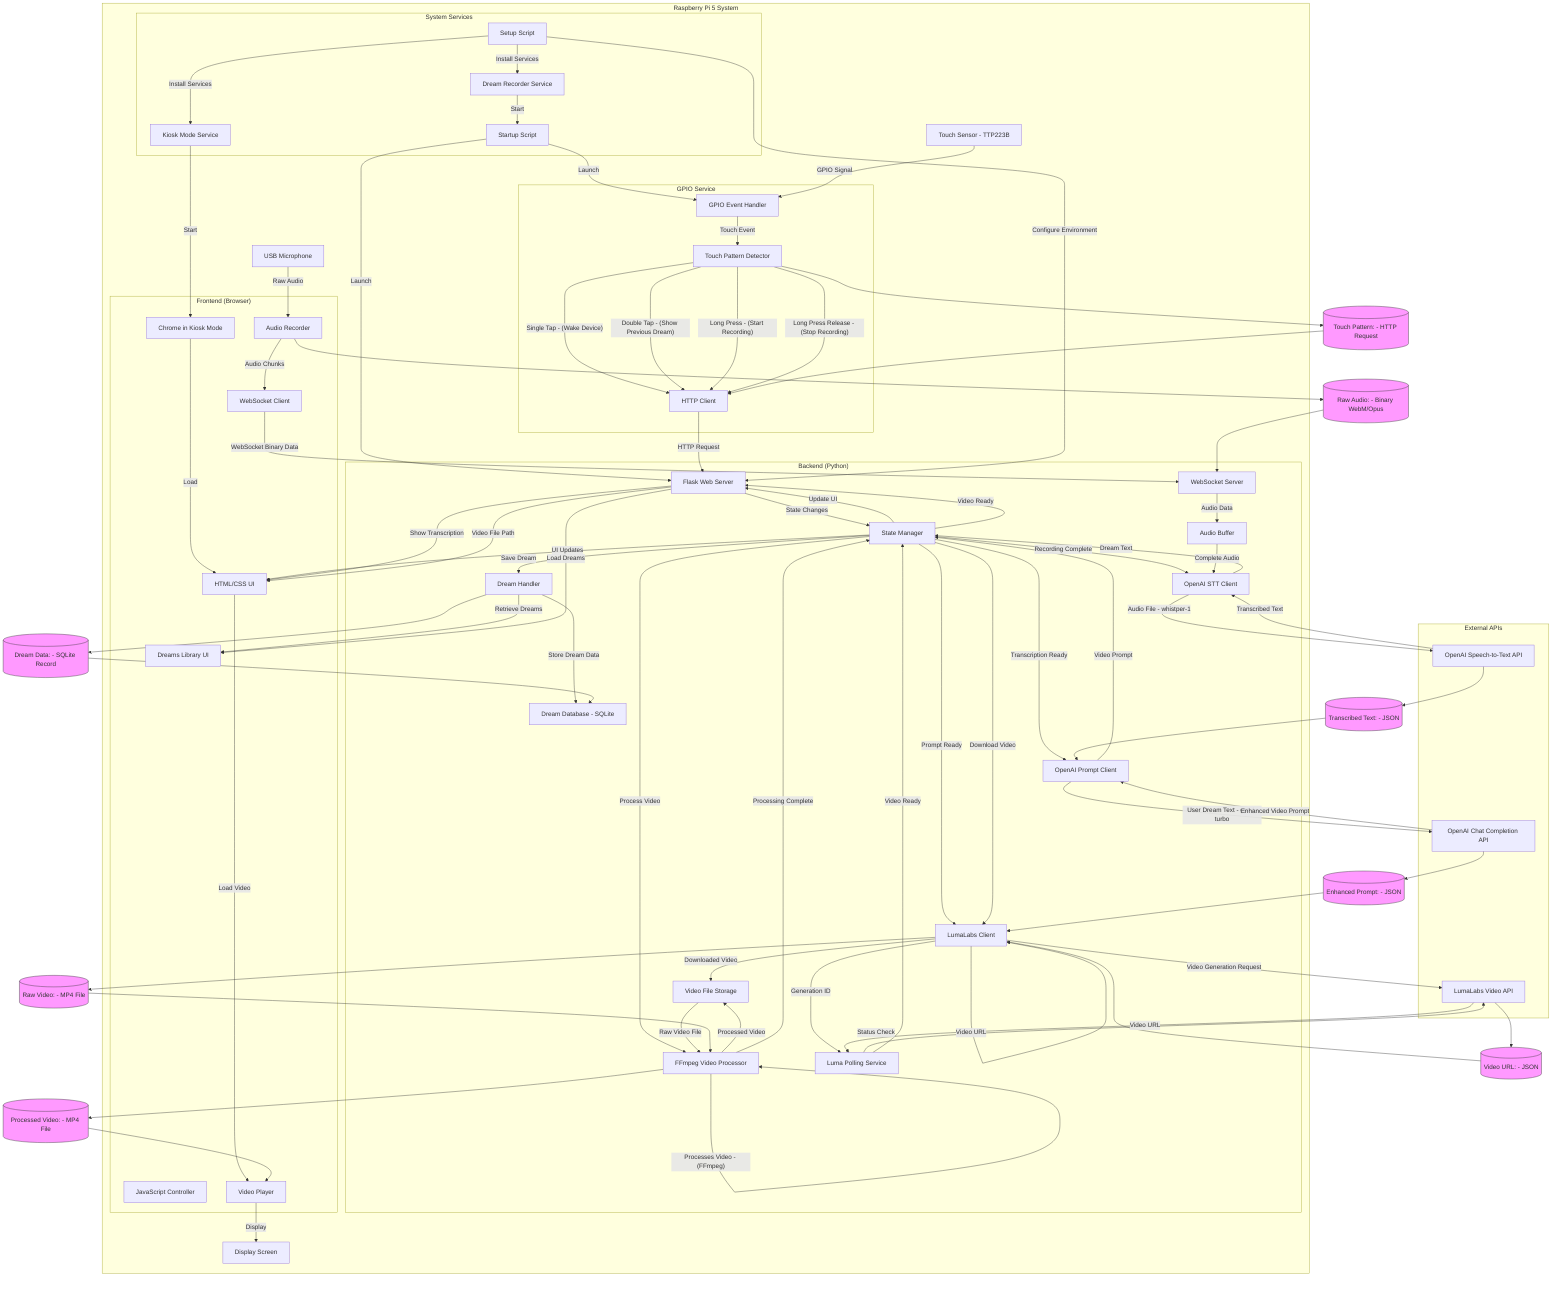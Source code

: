 flowchart TD
    %% Main System Components
    subgraph RaspberryPi["Raspberry Pi 5 System"]
        %% Hardware Input/Output
        TS[Touch Sensor - TTP223B]
        MIC[USB Microphone]
        SCRN[Display Screen]
        
        %% System Services
        subgraph SystemServices["System Services"]
            SYSTEMD_SVC[Dream Recorder Service]
            KIOSK_SVC[Kiosk Mode Service]
            STARTUP_SCRIPT[Startup Script]
            SETUP_SCRIPT[Setup Script]
        end
        
        %% GPIO Service
        subgraph GPIOService["GPIO Service"]
            GPIO_HANDLER[GPIO Event Handler]
            TOUCH_DETECTOR[Touch Pattern Detector]
            HTTP_CLIENT[HTTP Client]
        end
        
        %% Backend Components
        subgraph Backend["Backend (Python)"]
            FLASK[Flask Web Server]
            WS_SERVER[WebSocket Server]
            AUDIO_BUFFER[Audio Buffer]
            STT_CLIENT[OpenAI STT Client]
            PROMPT_CLIENT[OpenAI Prompt Client]
            LUMA_CLIENT[LumaLabs Client]
            VIDEO_PROCESSOR[FFmpeg Video Processor]
            VIDEO_STORAGE[Video File Storage]
            STATE_MANAGER[State Manager]
            POLLING_SERVICE[Luma Polling Service]
            DREAM_DB[Dream Database - SQLite]
            DREAM_HANDLER[Dream Handler]
        end
        
        %% Frontend Components
        subgraph Frontend["Frontend (Browser)"]
            CHROME_KIOSK[Chrome in Kiosk Mode]
            HTML_UI[HTML/CSS UI]
            JS_CONTROLLER[JavaScript Controller]
            AUDIO_RECORDER[Audio Recorder]
            WS_CLIENT[WebSocket Client]
            VIDEO_PLAYER[Video Player]
            DREAMS_UI[Dreams Library UI]
        end
    end
    
    %% External APIs
    subgraph ExternalAPIs["External APIs"]
        OPENAI_STT_API[OpenAI Speech-to-Text API]
        OPENAI_CHAT_API[OpenAI Chat Completion API]
        LUMALABS_API[LumaLabs Video API]
    end
    
    %% System Initialization
    SYSTEMD_SVC -- "Start" --> STARTUP_SCRIPT
    STARTUP_SCRIPT -- "Launch" --> FLASK
    STARTUP_SCRIPT -- "Launch" --> GPIO_HANDLER
    KIOSK_SVC -- "Start" --> CHROME_KIOSK
    CHROME_KIOSK -- "Load" --> HTML_UI
    
    %% GPIO & Touch Handling
    TS -- "GPIO Signal" --> GPIO_HANDLER
    GPIO_HANDLER -- "Touch Event" --> TOUCH_DETECTOR
    TOUCH_DETECTOR -- "Single Tap - (Wake Device)" --> HTTP_CLIENT
    TOUCH_DETECTOR -- "Double Tap - (Show Previous Dream)" --> HTTP_CLIENT
    TOUCH_DETECTOR -- "Long Press - (Start Recording)" --> HTTP_CLIENT
    TOUCH_DETECTOR -- "Long Press Release - (Stop Recording)" --> HTTP_CLIENT
    HTTP_CLIENT -- "HTTP Request" --> FLASK
    
    %% State Management
    FLASK -- "State Changes" --> STATE_MANAGER
    STATE_MANAGER -- "UI Updates" --> HTML_UI
    
    %% Audio Recording Flow
    MIC -- "Raw Audio" --> AUDIO_RECORDER
    AUDIO_RECORDER -- "Audio Chunks" --> WS_CLIENT
    WS_CLIENT -- "WebSocket Binary Data" --> WS_SERVER
    WS_SERVER -- "Audio Data" --> AUDIO_BUFFER
    
    %% Processing Flow
    STATE_MANAGER -- "Recording Complete" --> STT_CLIENT
    AUDIO_BUFFER -- "Complete Audio" --> STT_CLIENT
    STT_CLIENT -- "Audio File - whistper-1" --> OPENAI_STT_API
    OPENAI_STT_API -- "Transcribed Text" --> STT_CLIENT
    STT_CLIENT -- "Dream Text" --> STATE_MANAGER
    STATE_MANAGER -- "Update UI" --> FLASK
    FLASK -- "Show Transcription" --> HTML_UI
    
    %% Prompt Enhancement
    STATE_MANAGER -- "Transcription Ready" --> PROMPT_CLIENT
    PROMPT_CLIENT -- "User Dream Text - gpt-4-turbo" --> OPENAI_CHAT_API
    OPENAI_CHAT_API -- "Enhanced Video Prompt" --> PROMPT_CLIENT
    PROMPT_CLIENT -- "Video Prompt" --> STATE_MANAGER
    
    %% Video Generation
    STATE_MANAGER -- "Prompt Ready" --> LUMA_CLIENT
    LUMA_CLIENT -- "Video Generation Request" --> LUMALABS_API
    LUMA_CLIENT -- "Generation ID" --> POLLING_SERVICE
    POLLING_SERVICE -- "Status Check" --> LUMALABS_API
    LUMALABS_API -- "Video URL" --> POLLING_SERVICE
    POLLING_SERVICE -- "Video Ready" --> STATE_MANAGER
    
    %% Video Post-Processing
    STATE_MANAGER -- "Download Video" --> LUMA_CLIENT
    LUMA_CLIENT -- "Video URL" --> LUMA_CLIENT
    LUMA_CLIENT -- "Downloaded Video" --> VIDEO_STORAGE
    STATE_MANAGER -- "Process Video" --> VIDEO_PROCESSOR
    VIDEO_STORAGE -- "Raw Video File" --> VIDEO_PROCESSOR
    VIDEO_PROCESSOR -- "Processes Video - (FFmpeg)" --> VIDEO_PROCESSOR
    VIDEO_PROCESSOR -- "Processed Video" --> VIDEO_STORAGE
    VIDEO_PROCESSOR -- "Processing Complete" --> STATE_MANAGER
    
    %% Dream Storage
    STATE_MANAGER -- "Save Dream" --> DREAM_HANDLER
    DREAM_HANDLER -- "Store Dream Data" --> DREAM_DB
    DREAM_HANDLER -- "Retrieve Dreams" --> DREAMS_UI
    FLASK -- "Load Dreams" --> DREAMS_UI
    
    %% Video Playback
    STATE_MANAGER -- "Video Ready" --> FLASK
    FLASK -- "Video File Path" --> HTML_UI
    HTML_UI -- "Load Video" --> VIDEO_PLAYER
    VIDEO_PLAYER -- "Display" --> SCRN
    
    %% Setup & Configuration
    SETUP_SCRIPT -- "Install Services" --> SYSTEMD_SVC
    SETUP_SCRIPT -- "Install Services" --> KIOSK_SVC
    SETUP_SCRIPT -- "Configure Environment" --> FLASK
    
    %% Data Specifications
    classDef dataSpec fill:#f9f,stroke:#333,stroke-width:1px
    
    %% Define Key Data Transformations
    RAW_AUDIO[("Raw Audio: - Binary WebM/Opus")]:::dataSpec
    TRANSCRIBED_TEXT[("Transcribed Text: - JSON")]:::dataSpec
    ENHANCED_PROMPT[("Enhanced Prompt: - JSON")]:::dataSpec
    VIDEO_URL_DATA[("Video URL: - JSON")]:::dataSpec
    RAW_VIDEO_DATA[("Raw Video: - MP4 File")]:::dataSpec
    PROCESSED_VIDEO_DATA[("Processed Video: - MP4 File")]:::dataSpec
    TOUCH_PATTERN[("Touch Pattern: - HTTP Request")]:::dataSpec
    DREAM_DATA[("Dream Data: - SQLite Record")]:::dataSpec
    
    AUDIO_RECORDER --> RAW_AUDIO
    RAW_AUDIO --> WS_SERVER
    OPENAI_STT_API --> TRANSCRIBED_TEXT
    TRANSCRIBED_TEXT --> PROMPT_CLIENT
    OPENAI_CHAT_API --> ENHANCED_PROMPT
    ENHANCED_PROMPT --> LUMA_CLIENT
    LUMALABS_API --> VIDEO_URL_DATA
    VIDEO_URL_DATA --> LUMA_CLIENT
    LUMA_CLIENT --> RAW_VIDEO_DATA
    RAW_VIDEO_DATA --> VIDEO_PROCESSOR
    VIDEO_PROCESSOR --> PROCESSED_VIDEO_DATA
    PROCESSED_VIDEO_DATA --> VIDEO_PLAYER
    TOUCH_DETECTOR --> TOUCH_PATTERN
    TOUCH_PATTERN --> HTTP_CLIENT
    DREAM_HANDLER --> DREAM_DATA
    DREAM_DATA --> DREAM_DB